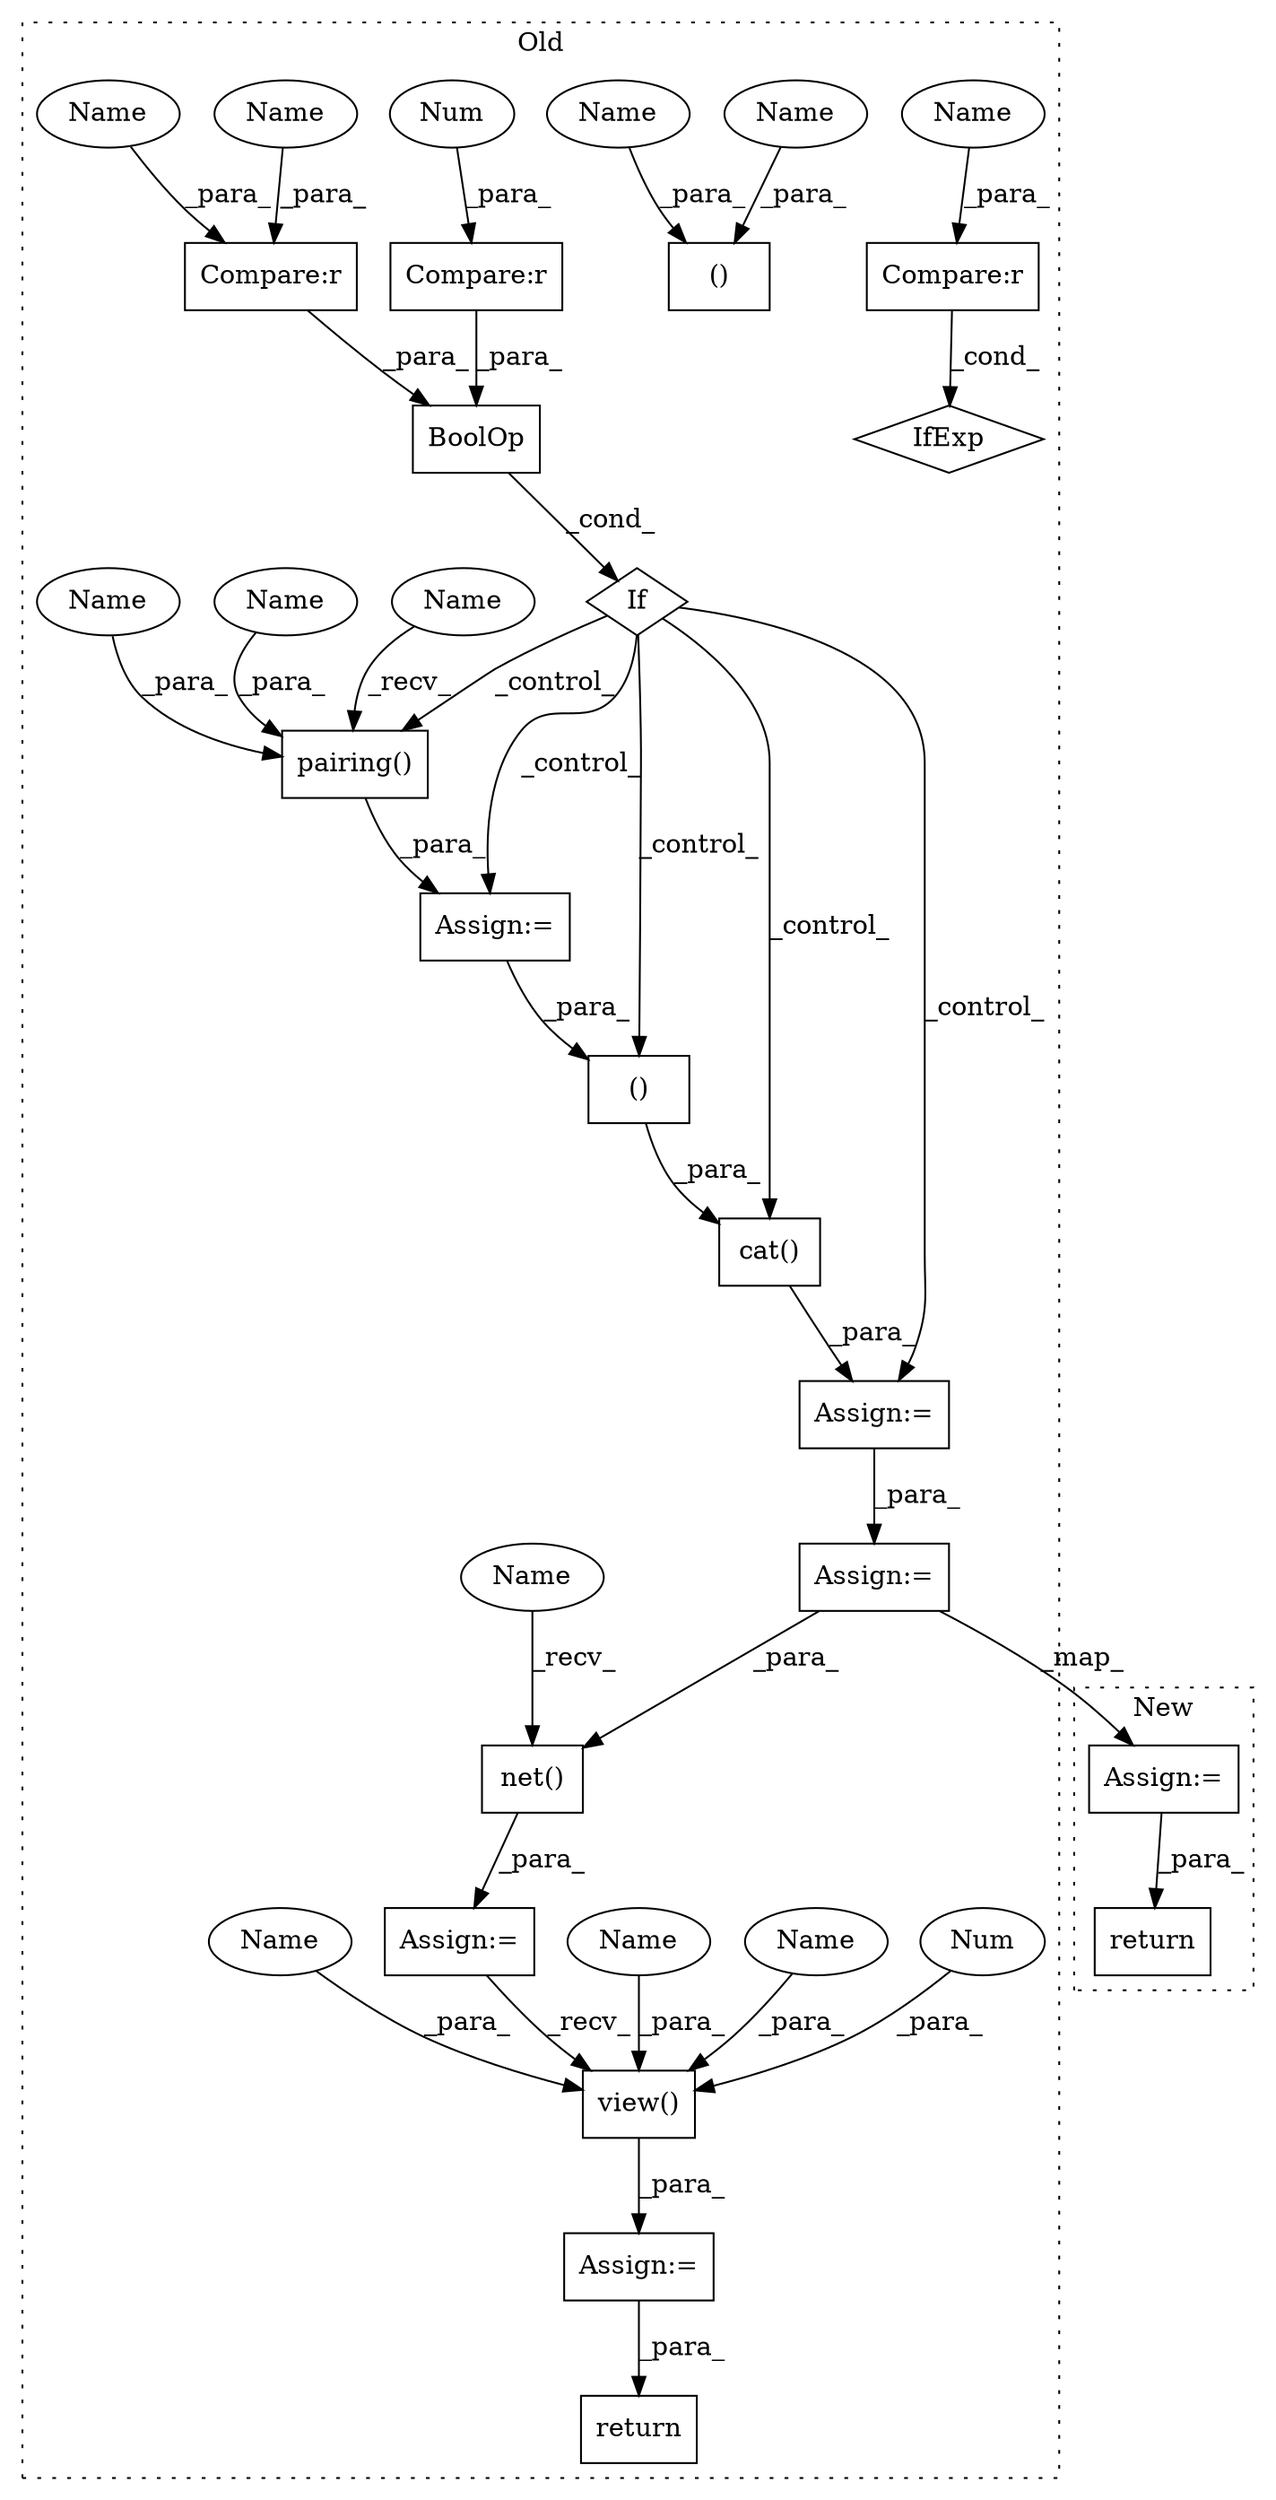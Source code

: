 digraph G {
subgraph cluster0 {
1 [label="cat()" a="75" s="6063,6084" l="10,8" shape="box"];
3 [label="return" a="93" s="6208" l="7" shape="box"];
4 [label="Assign:=" a="68" s="6060" l="3" shape="box"];
5 [label="()" a="54" s="6080" l="3" shape="box"];
6 [label="Assign:=" a="68" s="6157" l="3" shape="box"];
7 [label="Assign:=" a="68" s="5954" l="3" shape="box"];
8 [label="If" a="96" s="5891,5934" l="3,14" shape="diamond"];
9 [label="Compare:r" a="40" s="5916" l="18" shape="box"];
10 [label="pairing()" a="75" s="5957,5984" l="13,36" shape="box"];
11 [label="Compare:r" a="40" s="5894" l="17" shape="box"];
12 [label="Num" a="76" s="5910" l="1" shape="ellipse"];
13 [label="view()" a="75" s="6160,6178" l="7,1" shape="box"];
14 [label="Num" a="76" s="6176" l="2" shape="ellipse"];
15 [label="BoolOp" a="72" s="5894" l="40" shape="box"];
16 [label="Compare:r" a="40" s="5713" l="11" shape="box"];
17 [label="IfExp" a="51" s="5709,5724" l="4,6" shape="diamond"];
18 [label="()" a="54" s="5782" l="6" shape="box"];
19 [label="net()" a="75" s="6136,6146" l="9,1" shape="box"];
20 [label="Assign:=" a="68" s="6133" l="3" shape="box"];
21 [label="Assign:=" a="68" s="6103" l="3" shape="box"];
23 [label="Name" a="87" s="6136" l="4" shape="ellipse"];
24 [label="Name" a="87" s="5957" l="4" shape="ellipse"];
25 [label="Name" a="87" s="5784" l="1" shape="ellipse"];
26 [label="Name" a="87" s="6173" l="1" shape="ellipse"];
27 [label="Name" a="87" s="6170" l="1" shape="ellipse"];
28 [label="Name" a="87" s="5970" l="6" shape="ellipse"];
29 [label="Name" a="87" s="5978" l="6" shape="ellipse"];
30 [label="Name" a="87" s="5916" l="6" shape="ellipse"];
31 [label="Name" a="87" s="5720" l="4" shape="ellipse"];
32 [label="Name" a="87" s="5930" l="4" shape="ellipse"];
33 [label="Name" a="87" s="6167" l="1" shape="ellipse"];
34 [label="Name" a="87" s="5781" l="1" shape="ellipse"];
label = "Old";
style="dotted";
}
subgraph cluster1 {
2 [label="return" a="93" s="4116" l="7" shape="box"];
22 [label="Assign:=" a="68" s="4047" l="3" shape="box"];
label = "New";
style="dotted";
}
1 -> 4 [label="_para_"];
4 -> 21 [label="_para_"];
5 -> 1 [label="_para_"];
6 -> 3 [label="_para_"];
7 -> 5 [label="_para_"];
8 -> 5 [label="_control_"];
8 -> 1 [label="_control_"];
8 -> 7 [label="_control_"];
8 -> 10 [label="_control_"];
8 -> 4 [label="_control_"];
9 -> 15 [label="_para_"];
10 -> 7 [label="_para_"];
11 -> 15 [label="_para_"];
12 -> 11 [label="_para_"];
13 -> 6 [label="_para_"];
14 -> 13 [label="_para_"];
15 -> 8 [label="_cond_"];
16 -> 17 [label="_cond_"];
19 -> 20 [label="_para_"];
20 -> 13 [label="_recv_"];
21 -> 19 [label="_para_"];
21 -> 22 [label="_map_"];
22 -> 2 [label="_para_"];
23 -> 19 [label="_recv_"];
24 -> 10 [label="_recv_"];
25 -> 18 [label="_para_"];
26 -> 13 [label="_para_"];
27 -> 13 [label="_para_"];
28 -> 10 [label="_para_"];
29 -> 10 [label="_para_"];
30 -> 9 [label="_para_"];
31 -> 16 [label="_para_"];
32 -> 9 [label="_para_"];
33 -> 13 [label="_para_"];
34 -> 18 [label="_para_"];
}